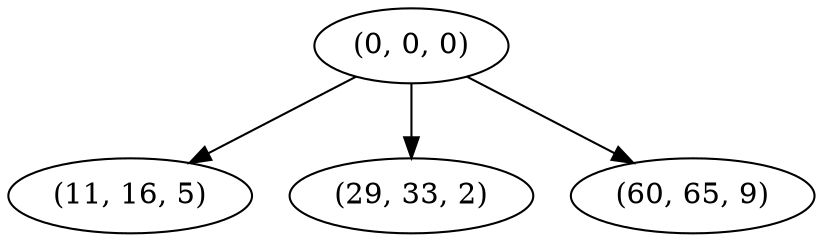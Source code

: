 digraph tree {
    "(0, 0, 0)";
    "(11, 16, 5)";
    "(29, 33, 2)";
    "(60, 65, 9)";
    "(0, 0, 0)" -> "(11, 16, 5)";
    "(0, 0, 0)" -> "(29, 33, 2)";
    "(0, 0, 0)" -> "(60, 65, 9)";
}
